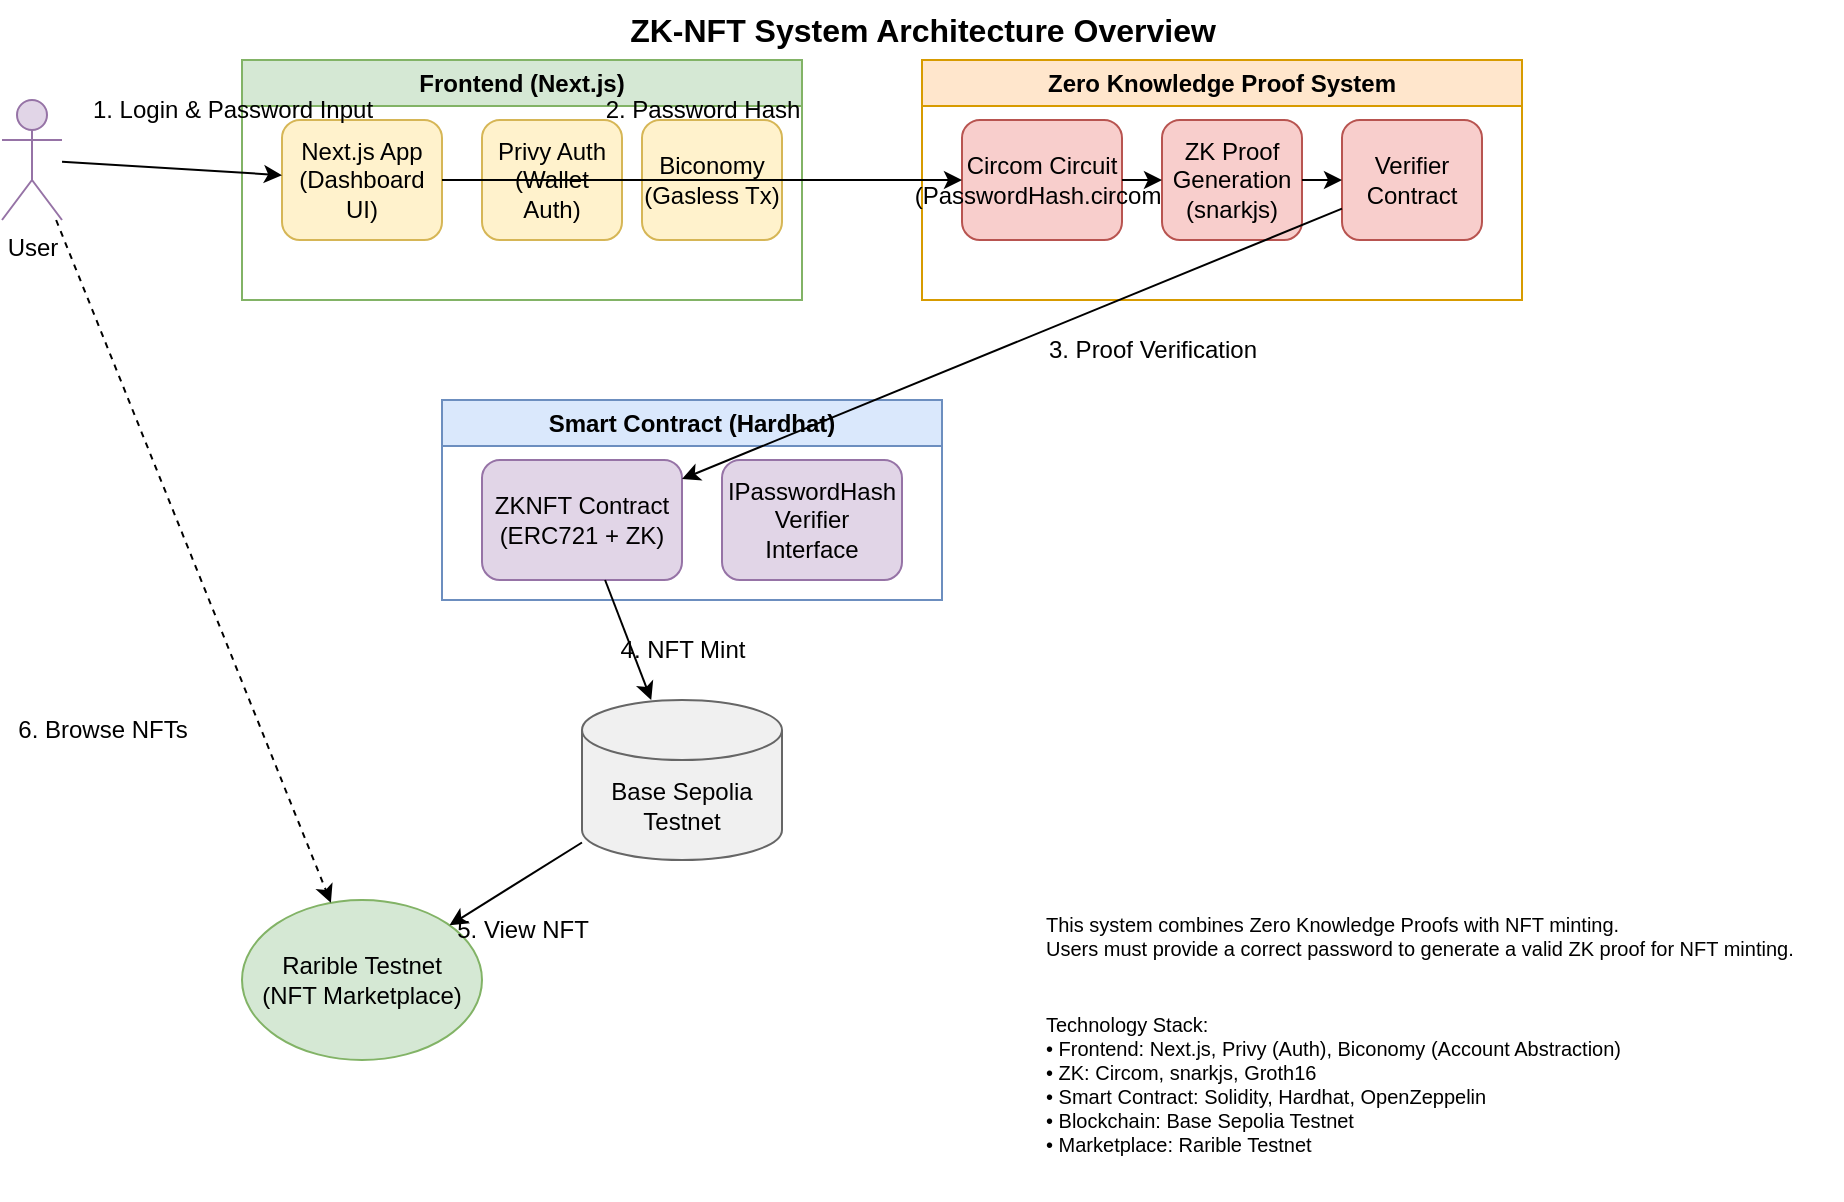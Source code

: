 <mxfile>
    <diagram name="ZK-NFT System Architecture" id="zk-nft-system">
        <mxGraphModel dx="521" dy="573" grid="1" gridSize="10" guides="1" tooltips="1" connect="1" arrows="1" fold="1" page="1" pageScale="1" pageWidth="1169" pageHeight="827" math="0" shadow="0">
            <root>
                <mxCell id="0"/>
                <mxCell id="1" parent="0"/>
                <mxCell id="user" value="User" style="shape=umlActor;verticalLabelPosition=bottom;verticalAlign=top;html=1;outlineConnect=0;fillColor=#e1d5e7;strokeColor=#9673a6;" parent="1" vertex="1">
                    <mxGeometry x="80" y="50" width="30" height="60" as="geometry"/>
                </mxCell>
                <mxCell id="frontend-cluster" value="Frontend (Next.js)" style="swimlane;whiteSpace=wrap;html=1;fillColor=#d5e8d4;strokeColor=#82b366;" parent="1" vertex="1">
                    <mxGeometry x="200" y="30" width="280" height="120" as="geometry"/>
                </mxCell>
                <mxCell id="nextjs" value="Next.js App&#xa;(Dashboard UI)" style="rounded=1;whiteSpace=wrap;html=1;fillColor=#fff2cc;strokeColor=#d6b656;" parent="frontend-cluster" vertex="1">
                    <mxGeometry x="20" y="30" width="80" height="60" as="geometry"/>
                </mxCell>
                <mxCell id="privy" value="Privy Auth&#xa;(Wallet Auth)" style="rounded=1;whiteSpace=wrap;html=1;fillColor=#fff2cc;strokeColor=#d6b656;" parent="frontend-cluster" vertex="1">
                    <mxGeometry x="120" y="30" width="70" height="60" as="geometry"/>
                </mxCell>
                <mxCell id="biconomy" value="Biconomy&#xa;(Gasless Tx)" style="rounded=1;whiteSpace=wrap;html=1;fillColor=#fff2cc;strokeColor=#d6b656;" parent="frontend-cluster" vertex="1">
                    <mxGeometry x="200" y="30" width="70" height="60" as="geometry"/>
                </mxCell>
                <mxCell id="zk-cluster" value="Zero Knowledge Proof System" style="swimlane;whiteSpace=wrap;html=1;fillColor=#ffe6cc;strokeColor=#d79b00;" parent="1" vertex="1">
                    <mxGeometry x="540" y="30" width="300" height="120" as="geometry"/>
                </mxCell>
                <mxCell id="circuit" value="Circom Circuit&#xa;(PasswordHash.circom)" style="rounded=1;whiteSpace=wrap;html=1;fillColor=#f8cecc;strokeColor=#b85450;" parent="zk-cluster" vertex="1">
                    <mxGeometry x="20" y="30" width="80" height="60" as="geometry"/>
                </mxCell>
                <mxCell id="zkproof" value="ZK Proof&#xa;Generation&#xa;(snarkjs)" style="rounded=1;whiteSpace=wrap;html=1;fillColor=#f8cecc;strokeColor=#b85450;" parent="zk-cluster" vertex="1">
                    <mxGeometry x="120" y="30" width="70" height="60" as="geometry"/>
                </mxCell>
                <mxCell id="verifier" value="Verifier&#xa;Contract" style="rounded=1;whiteSpace=wrap;html=1;fillColor=#f8cecc;strokeColor=#b85450;" parent="zk-cluster" vertex="1">
                    <mxGeometry x="210" y="30" width="70" height="60" as="geometry"/>
                </mxCell>
                <mxCell id="contract-cluster" value="Smart Contract (Hardhat)" style="swimlane;whiteSpace=wrap;html=1;fillColor=#dae8fc;strokeColor=#6c8ebf;" parent="1" vertex="1">
                    <mxGeometry x="300" y="200" width="250" height="100" as="geometry"/>
                </mxCell>
                <mxCell id="zknft" value="ZKNFT Contract&#xa;(ERC721 + ZK)" style="rounded=1;whiteSpace=wrap;html=1;fillColor=#e1d5e7;strokeColor=#9673a6;" parent="contract-cluster" vertex="1">
                    <mxGeometry x="20" y="30" width="100" height="60" as="geometry"/>
                </mxCell>
                <mxCell id="interface" value="IPasswordHash&#xa;Verifier&#xa;Interface" style="rounded=1;whiteSpace=wrap;html=1;fillColor=#e1d5e7;strokeColor=#9673a6;" parent="contract-cluster" vertex="1">
                    <mxGeometry x="140" y="30" width="90" height="60" as="geometry"/>
                </mxCell>
                <mxCell id="blockchain" value="Base Sepolia&#xa;Testnet" style="shape=cylinder3;whiteSpace=wrap;html=1;boundedLbl=1;backgroundOutline=1;size=15;fillColor=#f0f0f0;strokeColor=#666666;" parent="1" vertex="1">
                    <mxGeometry x="370" y="350" width="100" height="80" as="geometry"/>
                </mxCell>
                <mxCell id="marketplace" value="Rarible Testnet&#xa;(NFT Marketplace)" style="ellipse;whiteSpace=wrap;html=1;fillColor=#d5e8d4;strokeColor=#82b366;" parent="1" vertex="1">
                    <mxGeometry x="200" y="450" width="120" height="80" as="geometry"/>
                </mxCell>
                <mxCell id="flow1" value="" style="endArrow=classic;html=1;rounded=0;" parent="1" source="user" target="nextjs" edge="1">
                    <mxGeometry width="50" height="50" relative="1" as="geometry">
                        <mxPoint x="400" y="300" as="sourcePoint"/>
                        <mxPoint x="450" y="250" as="targetPoint"/>
                    </mxGeometry>
                </mxCell>
                <mxCell id="flow1-label" value="1. Login &amp; Password Input" style="text;html=1;align=center;verticalAlign=middle;resizable=0;points=[];autosize=1;strokeColor=none;fillColor=none;" parent="1" vertex="1">
                    <mxGeometry x="120" y="40" width="150" height="30" as="geometry"/>
                </mxCell>
                <mxCell id="flow2" value="" style="endArrow=classic;html=1;rounded=0;" parent="1" source="nextjs" target="circuit" edge="1">
                    <mxGeometry width="50" height="50" relative="1" as="geometry">
                        <mxPoint x="400" y="300" as="sourcePoint"/>
                        <mxPoint x="450" y="250" as="targetPoint"/>
                    </mxGeometry>
                </mxCell>
                <mxCell id="flow2-label" value="2. Password Hash" style="text;html=1;align=center;verticalAlign=middle;resizable=0;points=[];autosize=1;strokeColor=none;fillColor=none;" parent="1" vertex="1">
                    <mxGeometry x="380" y="40" width="100" height="30" as="geometry"/>
                </mxCell>
                <mxCell id="flow3" value="" style="endArrow=classic;html=1;rounded=0;" parent="1" source="circuit" target="zkproof" edge="1">
                    <mxGeometry width="50" height="50" relative="1" as="geometry">
                        <mxPoint x="400" y="300" as="sourcePoint"/>
                        <mxPoint x="450" y="250" as="targetPoint"/>
                    </mxGeometry>
                </mxCell>
                <mxCell id="flow4" value="" style="endArrow=classic;html=1;rounded=0;" parent="1" source="zkproof" target="verifier" edge="1">
                    <mxGeometry width="50" height="50" relative="1" as="geometry">
                        <mxPoint x="400" y="300" as="sourcePoint"/>
                        <mxPoint x="450" y="250" as="targetPoint"/>
                    </mxGeometry>
                </mxCell>
                <mxCell id="flow5" value="" style="endArrow=classic;html=1;rounded=0;" parent="1" source="verifier" target="zknft" edge="1">
                    <mxGeometry width="50" height="50" relative="1" as="geometry">
                        <mxPoint x="400" y="300" as="sourcePoint"/>
                        <mxPoint x="450" y="250" as="targetPoint"/>
                    </mxGeometry>
                </mxCell>
                <mxCell id="flow5-label" value="3. Proof Verification" style="text;html=1;align=center;verticalAlign=middle;resizable=0;points=[];autosize=1;strokeColor=none;fillColor=none;" parent="1" vertex="1">
                    <mxGeometry x="600" y="160" width="110" height="30" as="geometry"/>
                </mxCell>
                <mxCell id="flow6" value="" style="endArrow=classic;html=1;rounded=0;" parent="1" source="zknft" target="blockchain" edge="1">
                    <mxGeometry width="50" height="50" relative="1" as="geometry">
                        <mxPoint x="400" y="300" as="sourcePoint"/>
                        <mxPoint x="450" y="250" as="targetPoint"/>
                    </mxGeometry>
                </mxCell>
                <mxCell id="flow6-label" value="4. NFT Mint" style="text;html=1;align=center;verticalAlign=middle;resizable=0;points=[];autosize=1;strokeColor=none;fillColor=none;" parent="1" vertex="1">
                    <mxGeometry x="380" y="310" width="80" height="30" as="geometry"/>
                </mxCell>
                <mxCell id="flow7" value="" style="endArrow=classic;html=1;rounded=0;" parent="1" source="blockchain" target="marketplace" edge="1">
                    <mxGeometry width="50" height="50" relative="1" as="geometry">
                        <mxPoint x="400" y="500" as="sourcePoint"/>
                        <mxPoint x="450" y="450" as="targetPoint"/>
                    </mxGeometry>
                </mxCell>
                <mxCell id="flow7-label" value="5. View NFT" style="text;html=1;align=center;verticalAlign=middle;resizable=0;points=[];autosize=1;strokeColor=none;fillColor=none;" parent="1" vertex="1">
                    <mxGeometry x="300" y="450" width="80" height="30" as="geometry"/>
                </mxCell>
                <mxCell id="flow8" value="" style="endArrow=classic;html=1;rounded=0;dashed=1;" parent="1" source="user" target="marketplace" edge="1">
                    <mxGeometry width="50" height="50" relative="1" as="geometry">
                        <mxPoint x="400" y="500" as="sourcePoint"/>
                        <mxPoint x="450" y="450" as="targetPoint"/>
                    </mxGeometry>
                </mxCell>
                <mxCell id="flow8-label" value="6. Browse NFTs" style="text;html=1;align=center;verticalAlign=middle;resizable=0;points=[];autosize=1;strokeColor=none;fillColor=none;" parent="1" vertex="1">
                    <mxGeometry x="80" y="350" width="100" height="30" as="geometry"/>
                </mxCell>
                <mxCell id="title" value="ZK-NFT System Architecture Overview" style="text;html=1;align=center;verticalAlign=middle;resizable=0;points=[];autosize=1;strokeColor=none;fillColor=none;fontSize=16;fontStyle=1" parent="1" vertex="1">
                    <mxGeometry x="400" width="280" height="30" as="geometry"/>
                </mxCell>
                <mxCell id="description" value="This system combines Zero Knowledge Proofs with NFT minting.&#xa;Users must provide a correct password to generate a valid ZK proof for NFT minting." style="text;html=1;align=left;verticalAlign=top;resizable=0;points=[];autosize=1;strokeColor=none;fillColor=none;fontSize=10;" parent="1" vertex="1">
                    <mxGeometry x="600" y="450" width="400" height="40" as="geometry"/>
                </mxCell>
                <mxCell id="tech-stack" value="Technology Stack:&#xa;• Frontend: Next.js, Privy (Auth), Biconomy (Account Abstraction)&#xa;• ZK: Circom, snarkjs, Groth16&#xa;• Smart Contract: Solidity, Hardhat, OpenZeppelin&#xa;• Blockchain: Base Sepolia Testnet&#xa;• Marketplace: Rarible Testnet" style="text;html=1;align=left;verticalAlign=top;resizable=0;points=[];autosize=1;strokeColor=none;fillColor=none;fontSize=10;" parent="1" vertex="1">
                    <mxGeometry x="600" y="500" width="400" height="100" as="geometry"/>
                </mxCell>
            </root>
        </mxGraphModel>
    </diagram>
</mxfile>